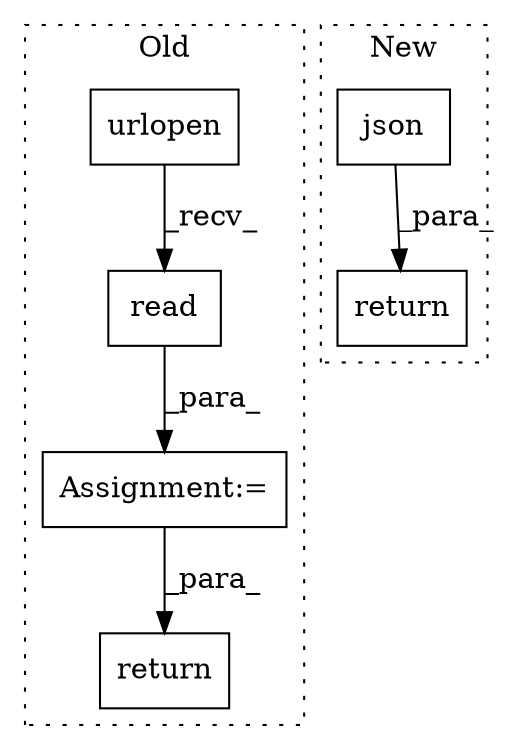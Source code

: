 digraph G {
subgraph cluster0 {
1 [label="read" a="32" s="2376" l="6" shape="box"];
3 [label="Assignment:=" a="7" s="2354" l="1" shape="box"];
4 [label="urlopen" a="32" s="2355,2374" l="8,1" shape="box"];
6 [label="return" a="41" s="2404" l="7" shape="box"];
label = "Old";
style="dotted";
}
subgraph cluster1 {
2 [label="json" a="32" s="2273" l="6" shape="box"];
5 [label="return" a="41" s="2259" l="7" shape="box"];
label = "New";
style="dotted";
}
1 -> 3 [label="_para_"];
2 -> 5 [label="_para_"];
3 -> 6 [label="_para_"];
4 -> 1 [label="_recv_"];
}